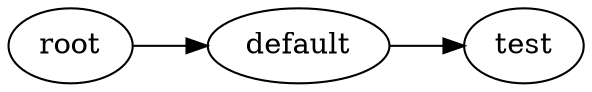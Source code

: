 digraph default {
	graph [rankdir=LR]
	root_1 [label=root href="javascript:s=&quot;\(\)\nNone&quot;; console.log(s); alert(s);"]
	default_2 [label=default href="javascript:s=&quot;\(&#x27;default&#x27;,\)\nBevelProfileShapeTest&quot;; console.log(s); alert(s);" tooltip=BevelProfileShapeTest]
	test_3 [label=test href="javascript:s=&quot;\(&#x27;default&#x27;,\ &#x27;test&#x27;\)\nLinearExtrude&quot;; console.log(s); alert(s);" tooltip=LinearExtrude]
	root_1 -> default_2
	default_2 -> test_3
}
